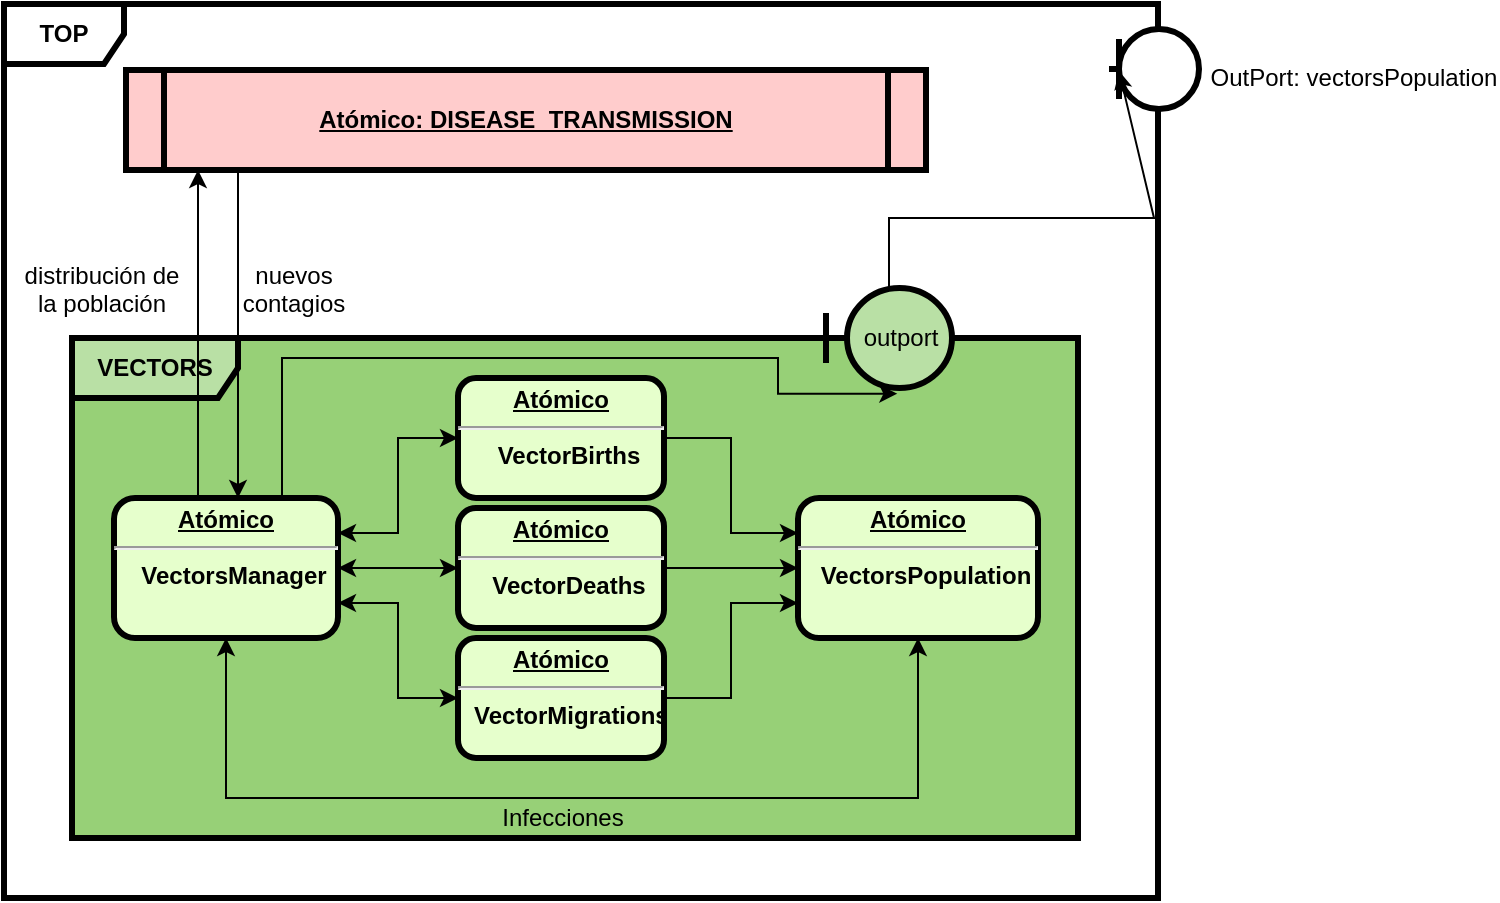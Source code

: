 <mxfile version="12.1.1" type="device" pages="1"><diagram name="Page-1" id="c7558073-3199-34d8-9f00-42111426c3f3"><mxGraphModel dx="712" dy="333" grid="1" gridSize="10" guides="1" tooltips="1" connect="1" arrows="1" fold="1" page="1" pageScale="1" pageWidth="826" pageHeight="1169" background="#ffffff" math="0" shadow="0"><root><mxCell id="0"/><mxCell id="1" parent="0"/><mxCell id="wG7xEhVovTYhN4SuYM_B-104" value="&lt;b&gt;TOP&lt;/b&gt;" style="shape=umlFrame;whiteSpace=wrap;html=1;strokeWidth=3;" vertex="1" parent="1"><mxGeometry x="133" y="253" width="577" height="447" as="geometry"/></mxCell><mxCell id="wG7xEhVovTYhN4SuYM_B-120" value="&lt;b&gt;VECTORS&lt;/b&gt;" style="shape=umlFrame;whiteSpace=wrap;html=1;strokeWidth=3;fillColor=#B9E0A5;swimlaneFillColor=#97D077;width=83;height=30;" vertex="1" parent="1"><mxGeometry x="167" y="420" width="503" height="250" as="geometry"/></mxCell><mxCell id="5" value="Atómico: DISEASE_TRANSMISSION" style="shape=process;whiteSpace=wrap;align=center;verticalAlign=middle;size=0.048;fontStyle=5;strokeWidth=3;fillColor=#FFCCCC" parent="1" vertex="1"><mxGeometry x="194.0" y="286" width="400" height="50" as="geometry"/></mxCell><mxCell id="wG7xEhVovTYhN4SuYM_B-125" style="edgeStyle=orthogonalEdgeStyle;rounded=0;orthogonalLoop=1;jettySize=auto;html=1;exitX=0.5;exitY=1;exitDx=0;exitDy=0;entryX=0.5;entryY=1;entryDx=0;entryDy=0;startArrow=classic;startFill=1;endArrow=classic;endFill=1;strokeColor=#000000;strokeWidth=1;" edge="1" parent="1" source="10" target="wG7xEhVovTYhN4SuYM_B-121"><mxGeometry relative="1" as="geometry"><Array as="points"><mxPoint x="244" y="650"/><mxPoint x="590" y="650"/></Array></mxGeometry></mxCell><mxCell id="wG7xEhVovTYhN4SuYM_B-128" value="Infecciones" style="text;html=1;resizable=0;points=[];align=center;verticalAlign=middle;labelBackgroundColor=none;" vertex="1" connectable="0" parent="wG7xEhVovTYhN4SuYM_B-125"><mxGeometry x="-0.127" y="-2" relative="1" as="geometry"><mxPoint x="27" y="7.5" as="offset"/></mxGeometry></mxCell><mxCell id="wG7xEhVovTYhN4SuYM_B-130" style="edgeStyle=orthogonalEdgeStyle;rounded=0;orthogonalLoop=1;jettySize=auto;html=1;exitX=1;exitY=0.25;exitDx=0;exitDy=0;entryX=0;entryY=0.5;entryDx=0;entryDy=0;startArrow=classic;startFill=1;endArrow=classic;endFill=1;strokeColor=#000000;strokeWidth=1;" edge="1" parent="1" source="10" target="wG7xEhVovTYhN4SuYM_B-122"><mxGeometry relative="1" as="geometry"/></mxCell><mxCell id="wG7xEhVovTYhN4SuYM_B-132" style="edgeStyle=orthogonalEdgeStyle;rounded=0;orthogonalLoop=1;jettySize=auto;html=1;exitX=1;exitY=0.5;exitDx=0;exitDy=0;entryX=0;entryY=0.5;entryDx=0;entryDy=0;startArrow=classic;startFill=1;endArrow=classic;endFill=1;strokeColor=#000000;strokeWidth=1;" edge="1" parent="1" source="10" target="wG7xEhVovTYhN4SuYM_B-123"><mxGeometry relative="1" as="geometry"/></mxCell><mxCell id="wG7xEhVovTYhN4SuYM_B-133" style="edgeStyle=orthogonalEdgeStyle;rounded=0;orthogonalLoop=1;jettySize=auto;html=1;exitX=1;exitY=0.75;exitDx=0;exitDy=0;startArrow=classic;startFill=1;endArrow=classic;endFill=1;strokeColor=#000000;strokeWidth=1;" edge="1" parent="1" source="10" target="wG7xEhVovTYhN4SuYM_B-124"><mxGeometry relative="1" as="geometry"/></mxCell><mxCell id="wG7xEhVovTYhN4SuYM_B-137" style="edgeStyle=orthogonalEdgeStyle;rounded=0;orthogonalLoop=1;jettySize=auto;html=1;exitX=0.75;exitY=0;exitDx=0;exitDy=0;startArrow=none;startFill=0;endArrow=classic;endFill=1;strokeColor=#000000;strokeWidth=1;entryX=0.566;entryY=1.057;entryDx=0;entryDy=0;entryPerimeter=0;" edge="1" parent="1" source="10" target="wG7xEhVovTYhN4SuYM_B-136"><mxGeometry relative="1" as="geometry"><Array as="points"><mxPoint x="272" y="430"/><mxPoint x="520" y="430"/><mxPoint x="520" y="448"/></Array></mxGeometry></mxCell><mxCell id="10" value="&lt;p style=&quot;margin: 0px ; margin-top: 4px ; text-align: center ; text-decoration: underline&quot;&gt;&lt;strong&gt;Atómico&lt;/strong&gt;&lt;/p&gt;&lt;hr&gt;&lt;p style=&quot;margin: 0px ; margin-left: 8px&quot;&gt;VectorsManager&lt;/p&gt;" style="verticalAlign=middle;align=center;overflow=fill;fontSize=12;fontFamily=Helvetica;html=1;rounded=1;fontStyle=1;strokeWidth=3;fillColor=#E6FFCC" parent="1" vertex="1"><mxGeometry x="188" y="500" width="112" height="70" as="geometry"/></mxCell><mxCell id="90" value="nuevos&#10;contagios" style="text;spacingTop=-5;align=center" parent="1" vertex="1"><mxGeometry x="263" y="380" width="30" height="20" as="geometry"/></mxCell><mxCell id="91" value="distribución de&#10;la población" style="text;spacingTop=-5;align=center" parent="1" vertex="1"><mxGeometry x="167" y="380.0" width="30" height="20" as="geometry"/></mxCell><mxCell id="92" value="" style="edgeStyle=elbowEdgeStyle;elbow=horizontal;strokeColor=#000000;strokeWidth=1;" parent="1" source="5" target="10" edge="1"><mxGeometry width="100" height="100" relative="1" as="geometry"><mxPoint x="30.0" y="500" as="sourcePoint"/><mxPoint x="130.0" y="400" as="targetPoint"/><Array as="points"><mxPoint x="250" y="470"/></Array></mxGeometry></mxCell><mxCell id="93" value="" style="edgeStyle=elbowEdgeStyle;elbow=horizontal;strokeColor=#000000;strokeWidth=1;" parent="1" source="10" target="5" edge="1"><mxGeometry width="100" height="100" relative="1" as="geometry"><mxPoint x="40" y="510" as="sourcePoint"/><mxPoint x="140" y="410" as="targetPoint"/><Array as="points"><mxPoint x="230" y="470"/></Array></mxGeometry></mxCell><mxCell id="wG7xEhVovTYhN4SuYM_B-105" value="" style="shape=umlLifeline;participant=umlEntity;perimeter=lifelinePerimeter;whiteSpace=wrap;html=1;container=1;collapsible=0;recursiveResize=0;verticalAlign=top;spacingTop=36;labelBackgroundColor=#ffffff;outlineConnect=0;strokeWidth=3;rotation=90;" vertex="1" parent="1"><mxGeometry x="688" y="263" width="40" height="45" as="geometry"/></mxCell><mxCell id="wG7xEhVovTYhN4SuYM_B-116" value="OutPort: vectorsPopulation" style="text;spacingTop=-5;align=center" vertex="1" parent="1"><mxGeometry x="793" y="281.0" width="30" height="20" as="geometry"/></mxCell><mxCell id="wG7xEhVovTYhN4SuYM_B-121" value="&lt;p style=&quot;margin: 4px 0px 0px ; text-decoration: underline&quot;&gt;Atómico&lt;/p&gt;&lt;hr&gt;&lt;p style=&quot;margin: 0px 0px 0px 8px&quot;&gt;VectorsPopulation&lt;/p&gt;" style="verticalAlign=middle;align=center;overflow=fill;fontSize=12;fontFamily=Helvetica;html=1;rounded=1;fontStyle=1;strokeWidth=3;fillColor=#E6FFCC" vertex="1" parent="1"><mxGeometry x="530" y="500" width="120" height="70" as="geometry"/></mxCell><mxCell id="wG7xEhVovTYhN4SuYM_B-131" style="edgeStyle=orthogonalEdgeStyle;rounded=0;orthogonalLoop=1;jettySize=auto;html=1;exitX=1;exitY=0.5;exitDx=0;exitDy=0;entryX=0;entryY=0.25;entryDx=0;entryDy=0;startArrow=none;startFill=0;endArrow=classic;endFill=1;strokeColor=#000000;strokeWidth=1;" edge="1" parent="1" source="wG7xEhVovTYhN4SuYM_B-122" target="wG7xEhVovTYhN4SuYM_B-121"><mxGeometry relative="1" as="geometry"/></mxCell><mxCell id="wG7xEhVovTYhN4SuYM_B-122" value="&lt;p style=&quot;margin: 4px 0px 0px ; text-decoration: underline&quot;&gt;Atómico&lt;/p&gt;&lt;hr&gt;&lt;p style=&quot;margin: 0px 0px 0px 8px&quot;&gt;VectorBirths&lt;/p&gt;" style="verticalAlign=middle;align=center;overflow=fill;fontSize=12;fontFamily=Helvetica;html=1;rounded=1;fontStyle=1;strokeWidth=3;fillColor=#E6FFCC" vertex="1" parent="1"><mxGeometry x="360" y="440" width="103" height="60" as="geometry"/></mxCell><mxCell id="wG7xEhVovTYhN4SuYM_B-135" style="edgeStyle=orthogonalEdgeStyle;rounded=0;orthogonalLoop=1;jettySize=auto;html=1;exitX=1;exitY=0.5;exitDx=0;exitDy=0;entryX=0;entryY=0.5;entryDx=0;entryDy=0;startArrow=none;startFill=0;endArrow=classic;endFill=1;strokeColor=#000000;strokeWidth=1;" edge="1" parent="1" source="wG7xEhVovTYhN4SuYM_B-123" target="wG7xEhVovTYhN4SuYM_B-121"><mxGeometry relative="1" as="geometry"/></mxCell><mxCell id="wG7xEhVovTYhN4SuYM_B-123" value="&lt;p style=&quot;margin: 4px 0px 0px ; text-decoration: underline&quot;&gt;Atómico&lt;/p&gt;&lt;hr&gt;&lt;p style=&quot;margin: 0px 0px 0px 8px&quot;&gt;VectorDeaths&lt;/p&gt;" style="verticalAlign=middle;align=center;overflow=fill;fontSize=12;fontFamily=Helvetica;html=1;rounded=1;fontStyle=1;strokeWidth=3;fillColor=#E6FFCC" vertex="1" parent="1"><mxGeometry x="360" y="505" width="103" height="60" as="geometry"/></mxCell><mxCell id="wG7xEhVovTYhN4SuYM_B-134" style="edgeStyle=orthogonalEdgeStyle;rounded=0;orthogonalLoop=1;jettySize=auto;html=1;exitX=1;exitY=0.5;exitDx=0;exitDy=0;entryX=0;entryY=0.75;entryDx=0;entryDy=0;startArrow=none;startFill=0;endArrow=classic;endFill=1;strokeColor=#000000;strokeWidth=1;" edge="1" parent="1" source="wG7xEhVovTYhN4SuYM_B-124" target="wG7xEhVovTYhN4SuYM_B-121"><mxGeometry relative="1" as="geometry"/></mxCell><mxCell id="wG7xEhVovTYhN4SuYM_B-124" value="&lt;p style=&quot;margin: 4px 0px 0px ; text-decoration: underline&quot;&gt;Atómico&lt;/p&gt;&lt;hr&gt;&lt;p style=&quot;margin: 0px 0px 0px 8px&quot;&gt;VectorMigrations&lt;/p&gt;" style="verticalAlign=middle;align=center;overflow=fill;fontSize=12;fontFamily=Helvetica;html=1;rounded=1;fontStyle=1;strokeWidth=3;fillColor=#E6FFCC" vertex="1" parent="1"><mxGeometry x="360" y="570" width="103" height="60" as="geometry"/></mxCell><mxCell id="wG7xEhVovTYhN4SuYM_B-138" style="edgeStyle=orthogonalEdgeStyle;rounded=0;orthogonalLoop=1;jettySize=auto;html=1;startArrow=none;startFill=0;endArrow=classic;endFill=1;strokeColor=#000000;strokeWidth=1;" edge="1" parent="1" source="wG7xEhVovTYhN4SuYM_B-136" target="wG7xEhVovTYhN4SuYM_B-105"><mxGeometry relative="1" as="geometry"><Array as="points"><mxPoint x="576" y="360"/><mxPoint x="708" y="360"/></Array></mxGeometry></mxCell><mxCell id="wG7xEhVovTYhN4SuYM_B-136" value="outport" style="shape=umlBoundary;whiteSpace=wrap;html=1;labelBackgroundColor=none;strokeWidth=3;fillColor=#B9E0A5;" vertex="1" parent="1"><mxGeometry x="544" y="395" width="63" height="50" as="geometry"/></mxCell></root></mxGraphModel></diagram></mxfile>